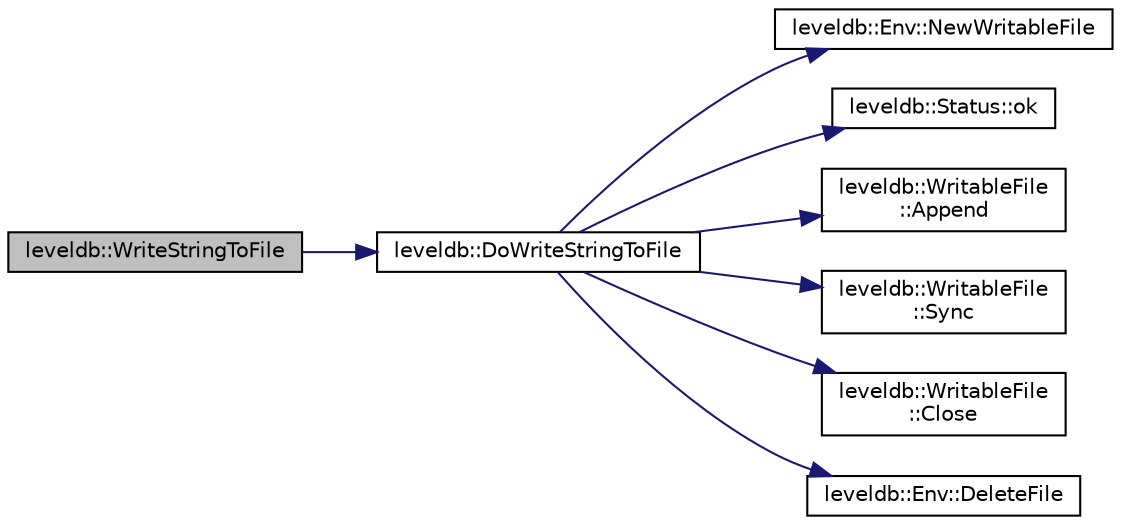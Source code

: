 digraph "leveldb::WriteStringToFile"
{
  edge [fontname="Helvetica",fontsize="10",labelfontname="Helvetica",labelfontsize="10"];
  node [fontname="Helvetica",fontsize="10",shape=record];
  rankdir="LR";
  Node1 [label="leveldb::WriteStringToFile",height=0.2,width=0.4,color="black", fillcolor="grey75", style="filled" fontcolor="black"];
  Node1 -> Node2 [color="midnightblue",fontsize="10",style="solid",fontname="Helvetica"];
  Node2 [label="leveldb::DoWriteStringToFile",height=0.2,width=0.4,color="black", fillcolor="white", style="filled",URL="$namespaceleveldb.html#aa5ed0db6cd0c178b3131214f98effefa"];
  Node2 -> Node3 [color="midnightblue",fontsize="10",style="solid",fontname="Helvetica"];
  Node3 [label="leveldb::Env::NewWritableFile",height=0.2,width=0.4,color="black", fillcolor="white", style="filled",URL="$classleveldb_1_1_env.html#a4566194f3e82fede425fdb5bb355f7de"];
  Node2 -> Node4 [color="midnightblue",fontsize="10",style="solid",fontname="Helvetica"];
  Node4 [label="leveldb::Status::ok",height=0.2,width=0.4,color="black", fillcolor="white", style="filled",URL="$classleveldb_1_1_status.html#ab31e89a858c766716e3dc952be857c65"];
  Node2 -> Node5 [color="midnightblue",fontsize="10",style="solid",fontname="Helvetica"];
  Node5 [label="leveldb::WritableFile\l::Append",height=0.2,width=0.4,color="black", fillcolor="white", style="filled",URL="$classleveldb_1_1_writable_file.html#a53b41841d9577d28f65d4d90e1660de8"];
  Node2 -> Node6 [color="midnightblue",fontsize="10",style="solid",fontname="Helvetica"];
  Node6 [label="leveldb::WritableFile\l::Sync",height=0.2,width=0.4,color="black", fillcolor="white", style="filled",URL="$classleveldb_1_1_writable_file.html#a2d2dcef02a2c9e71f3d39125bcd5a606"];
  Node2 -> Node7 [color="midnightblue",fontsize="10",style="solid",fontname="Helvetica"];
  Node7 [label="leveldb::WritableFile\l::Close",height=0.2,width=0.4,color="black", fillcolor="white", style="filled",URL="$classleveldb_1_1_writable_file.html#a2efbf9c02a26028b5002df73b4393915"];
  Node2 -> Node8 [color="midnightblue",fontsize="10",style="solid",fontname="Helvetica"];
  Node8 [label="leveldb::Env::DeleteFile",height=0.2,width=0.4,color="black", fillcolor="white", style="filled",URL="$classleveldb_1_1_env.html#ac956b984466d5f09309664177687f9af"];
}
